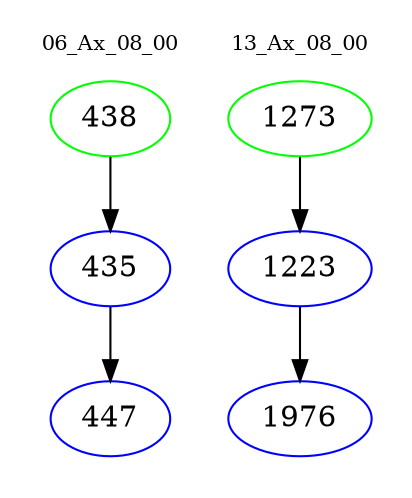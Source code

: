 digraph{
subgraph cluster_0 {
color = white
label = "06_Ax_08_00";
fontsize=10;
T0_438 [label="438", color="green"]
T0_438 -> T0_435 [color="black"]
T0_435 [label="435", color="blue"]
T0_435 -> T0_447 [color="black"]
T0_447 [label="447", color="blue"]
}
subgraph cluster_1 {
color = white
label = "13_Ax_08_00";
fontsize=10;
T1_1273 [label="1273", color="green"]
T1_1273 -> T1_1223 [color="black"]
T1_1223 [label="1223", color="blue"]
T1_1223 -> T1_1976 [color="black"]
T1_1976 [label="1976", color="blue"]
}
}
